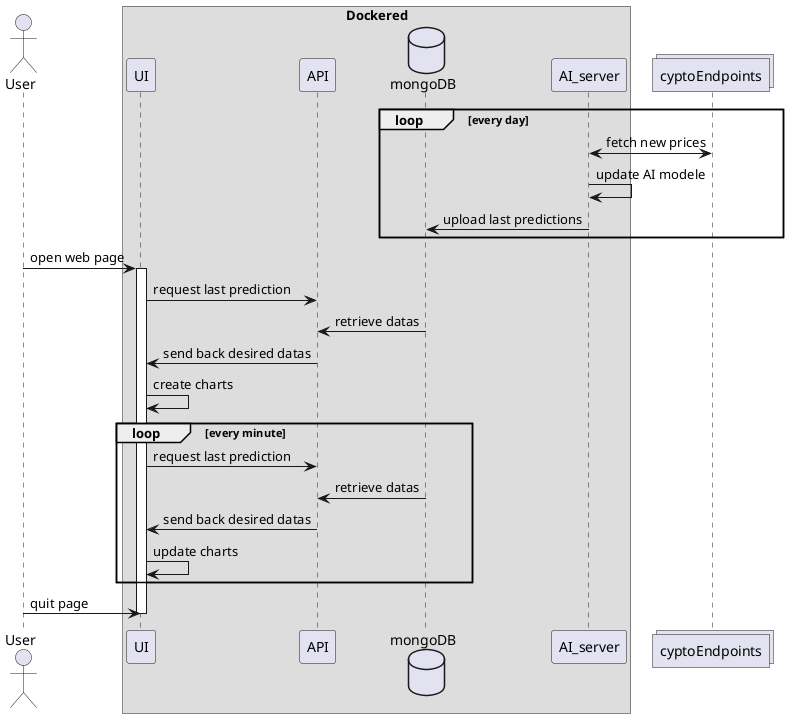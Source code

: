 @startuml general_sequence-diagram
actor       User           as u
box "Dockered"
participant UI             as ui
participant API            as api
database    mongoDB        as db
participant AI_server      as ai
end box
collections cyptoEndpoints as ce

loop every day
    ai <-> ce: fetch new prices
    ai -> ai: update AI modele
    ai -> db: upload last predictions
end

u -> ui: open web page
activate ui
ui -> api: request last prediction
api <- db: retrieve datas
api -> ui: send back desired datas
ui -> ui: create charts

loop every minute
    ui -> api: request last prediction
    api <- db: retrieve datas
    api -> ui: send back desired datas
    ui -> ui: update charts
end

u -> ui: quit page
deactivate ui
@enduml